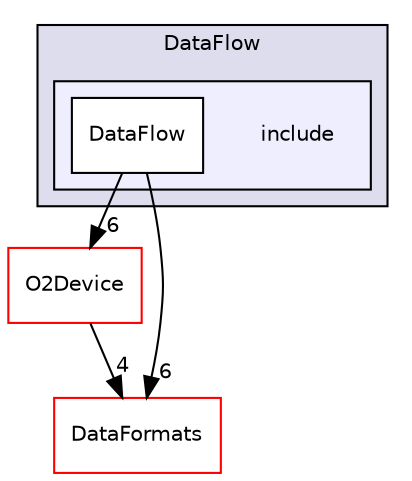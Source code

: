 digraph "/home/travis/build/AliceO2Group/AliceO2/Utilities/DataFlow/include" {
  bgcolor=transparent;
  compound=true
  node [ fontsize="10", fontname="Helvetica"];
  edge [ labelfontsize="10", labelfontname="Helvetica"];
  subgraph clusterdir_47364d143a6f2085f762c4e9d70a45c1 {
    graph [ bgcolor="#ddddee", pencolor="black", label="DataFlow" fontname="Helvetica", fontsize="10", URL="dir_47364d143a6f2085f762c4e9d70a45c1.html"]
  subgraph clusterdir_104c97f92a33e380b6a2d699e26fec12 {
    graph [ bgcolor="#eeeeff", pencolor="black", label="" URL="dir_104c97f92a33e380b6a2d699e26fec12.html"];
    dir_104c97f92a33e380b6a2d699e26fec12 [shape=plaintext label="include"];
    dir_5533854a6ecc6208c544e83169048154 [shape=box label="DataFlow" color="black" fillcolor="white" style="filled" URL="dir_5533854a6ecc6208c544e83169048154.html"];
  }
  }
  dir_f35ccb320b67f1c85d228c773db13bda [shape=box label="O2Device" color="red" URL="dir_f35ccb320b67f1c85d228c773db13bda.html"];
  dir_2171f7ec022c5423887b07c69b2f5b48 [shape=box label="DataFormats" color="red" URL="dir_2171f7ec022c5423887b07c69b2f5b48.html"];
  dir_5533854a6ecc6208c544e83169048154->dir_f35ccb320b67f1c85d228c773db13bda [headlabel="6", labeldistance=1.5 headhref="dir_000726_000734.html"];
  dir_5533854a6ecc6208c544e83169048154->dir_2171f7ec022c5423887b07c69b2f5b48 [headlabel="6", labeldistance=1.5 headhref="dir_000726_000076.html"];
  dir_f35ccb320b67f1c85d228c773db13bda->dir_2171f7ec022c5423887b07c69b2f5b48 [headlabel="4", labeldistance=1.5 headhref="dir_000734_000076.html"];
}
